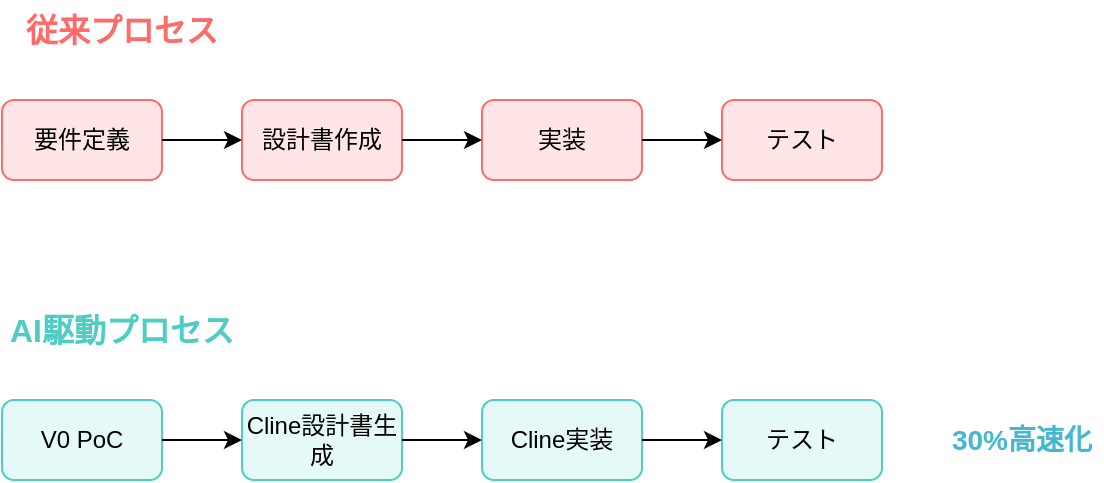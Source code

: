 <mxfile version="21.1.0" type="device">
  <diagram name="AI駆動開発フロー" id="ai-driven-flow">
    <mxGraphModel dx="1422" dy="794" grid="1" gridSize="10" guides="1" tooltips="1" connect="1" arrows="1" fold="1" page="1" pageScale="1" pageWidth="827" pageHeight="1169" math="0" shadow="0">
      <root>
        <mxCell id="0" />
        <mxCell id="1" parent="0" />
        
        <!-- 従来プロセス -->
        <mxCell id="traditional-title" value="従来プロセス" style="text;html=1;strokeColor=none;fillColor=none;align=center;verticalAlign=middle;whiteSpace=wrap;rounded=0;fontSize=16;fontStyle=1;fontColor=#FF6B6B;" vertex="1" parent="1">
          <mxGeometry x="50" y="50" width="120" height="30" as="geometry" />
        </mxCell>
        
        <mxCell id="req-def" value="要件定義" style="rounded=1;whiteSpace=wrap;html=1;fillColor=#FFE5E5;strokeColor=#FF6B6B;fontSize=12;" vertex="1" parent="1">
          <mxGeometry x="50" y="100" width="80" height="40" as="geometry" />
        </mxCell>
        
        <mxCell id="design" value="設計書作成" style="rounded=1;whiteSpace=wrap;html=1;fillColor=#FFE5E5;strokeColor=#FF6B6B;fontSize=12;" vertex="1" parent="1">
          <mxGeometry x="170" y="100" width="80" height="40" as="geometry" />
        </mxCell>
        
        <mxCell id="implement" value="実装" style="rounded=1;whiteSpace=wrap;html=1;fillColor=#FFE5E5;strokeColor=#FF6B6B;fontSize=12;" vertex="1" parent="1">
          <mxGeometry x="290" y="100" width="80" height="40" as="geometry" />
        </mxCell>
        
        <mxCell id="test" value="テスト" style="rounded=1;whiteSpace=wrap;html=1;fillColor=#FFE5E5;strokeColor=#FF6B6B;fontSize=12;" vertex="1" parent="1">
          <mxGeometry x="410" y="100" width="80" height="40" as="geometry" />
        </mxCell>
        
        <!-- 矢印 -->
        <mxCell id="arrow1" value="" style="endArrow=classic;html=1;rounded=0;exitX=1;exitY=0.5;exitDx=0;exitDy=0;entryX=0;entryY=0.5;entryDx=0;entryDy=0;" edge="1" parent="1" source="req-def" target="design">
          <mxGeometry width="50" height="50" relative="1" as="geometry">
            <mxPoint x="140" y="120" as="sourcePoint" />
            <mxPoint x="160" y="120" as="targetPoint" />
          </mxGeometry>
        </mxCell>
        
        <mxCell id="arrow2" value="" style="endArrow=classic;html=1;rounded=0;exitX=1;exitY=0.5;exitDx=0;exitDy=0;entryX=0;entryY=0.5;entryDx=0;entryDy=0;" edge="1" parent="1" source="design" target="implement">
          <mxGeometry width="50" height="50" relative="1" as="geometry">
            <mxPoint x="260" y="120" as="sourcePoint" />
            <mxPoint x="280" y="120" as="targetPoint" />
          </mxGeometry>
        </mxCell>
        
        <mxCell id="arrow3" value="" style="endArrow=classic;html=1;rounded=0;exitX=1;exitY=0.5;exitDx=0;exitDy=0;entryX=0;entryY=0.5;entryDx=0;entryDy=0;" edge="1" parent="1" source="implement" target="test">
          <mxGeometry width="50" height="50" relative="1" as="geometry">
            <mxPoint x="380" y="120" as="sourcePoint" />
            <mxPoint x="400" y="120" as="targetPoint" />
          </mxGeometry>
        </mxCell>
        
        <!-- AI駆動プロセス -->
        <mxCell id="ai-title" value="AI駆動プロセス" style="text;html=1;strokeColor=none;fillColor=none;align=center;verticalAlign=middle;whiteSpace=wrap;rounded=0;fontSize=16;fontStyle=1;fontColor=#4ECDC4;" vertex="1" parent="1">
          <mxGeometry x="50" y="200" width="120" height="30" as="geometry" />
        </mxCell>
        
        <mxCell id="v0-poc" value="V0 PoC" style="rounded=1;whiteSpace=wrap;html=1;fillColor=#E5F9F6;strokeColor=#4ECDC4;fontSize=12;" vertex="1" parent="1">
          <mxGeometry x="50" y="250" width="80" height="40" as="geometry" />
        </mxCell>
        
        <mxCell id="cline-design" value="Cline設計書生成" style="rounded=1;whiteSpace=wrap;html=1;fillColor=#E5F9F6;strokeColor=#4ECDC4;fontSize=12;" vertex="1" parent="1">
          <mxGeometry x="170" y="250" width="80" height="40" as="geometry" />
        </mxCell>
        
        <mxCell id="cline-implement" value="Cline実装" style="rounded=1;whiteSpace=wrap;html=1;fillColor=#E5F9F6;strokeColor=#4ECDC4;fontSize=12;" vertex="1" parent="1">
          <mxGeometry x="290" y="250" width="80" height="40" as="geometry" />
        </mxCell>
        
        <mxCell id="test2" value="テスト" style="rounded=1;whiteSpace=wrap;html=1;fillColor=#E5F9F6;strokeColor=#4ECDC4;fontSize=12;" vertex="1" parent="1">
          <mxGeometry x="410" y="250" width="80" height="40" as="geometry" />
        </mxCell>
        
        <!-- 矢印 -->
        <mxCell id="arrow4" value="" style="endArrow=classic;html=1;rounded=0;exitX=1;exitY=0.5;exitDx=0;exitDy=0;entryX=0;entryY=0.5;entryDx=0;entryDy=0;" edge="1" parent="1" source="v0-poc" target="cline-design">
          <mxGeometry width="50" height="50" relative="1" as="geometry">
            <mxPoint x="140" y="270" as="sourcePoint" />
            <mxPoint x="160" y="270" as="targetPoint" />
          </mxGeometry>
        </mxCell>
        
        <mxCell id="arrow5" value="" style="endArrow=classic;html=1;rounded=0;exitX=1;exitY=0.5;exitDx=0;exitDy=0;entryX=0;entryY=0.5;entryDx=0;entryDy=0;" edge="1" parent="1" source="cline-design" target="cline-implement">
          <mxGeometry width="50" height="50" relative="1" as="geometry">
            <mxPoint x="260" y="270" as="sourcePoint" />
            <mxPoint x="280" y="270" as="targetPoint" />
          </mxGeometry>
        </mxCell>
        
        <mxCell id="arrow6" value="" style="endArrow=classic;html=1;rounded=0;exitX=1;exitY=0.5;exitDx=0;exitDy=0;entryX=0;entryY=0.5;entryDx=0;entryDy=0;" edge="1" parent="1" source="cline-implement" target="test2">
          <mxGeometry width="50" height="50" relative="1" as="geometry">
            <mxPoint x="380" y="270" as="sourcePoint" />
            <mxPoint x="400" y="270" as="targetPoint" />
          </mxGeometry>
        </mxCell>
        
        <!-- 効果表示 -->
        <mxCell id="effect" value="30%高速化" style="text;html=1;strokeColor=none;fillColor=none;align=center;verticalAlign=middle;whiteSpace=wrap;rounded=0;fontSize=14;fontStyle=1;fontColor=#45B7D1;" vertex="1" parent="1">
          <mxGeometry x="520" y="250" width="80" height="40" as="geometry" />
        </mxCell>
        
      </root>
    </mxGraphModel>
  </diagram>
</mxfile>
